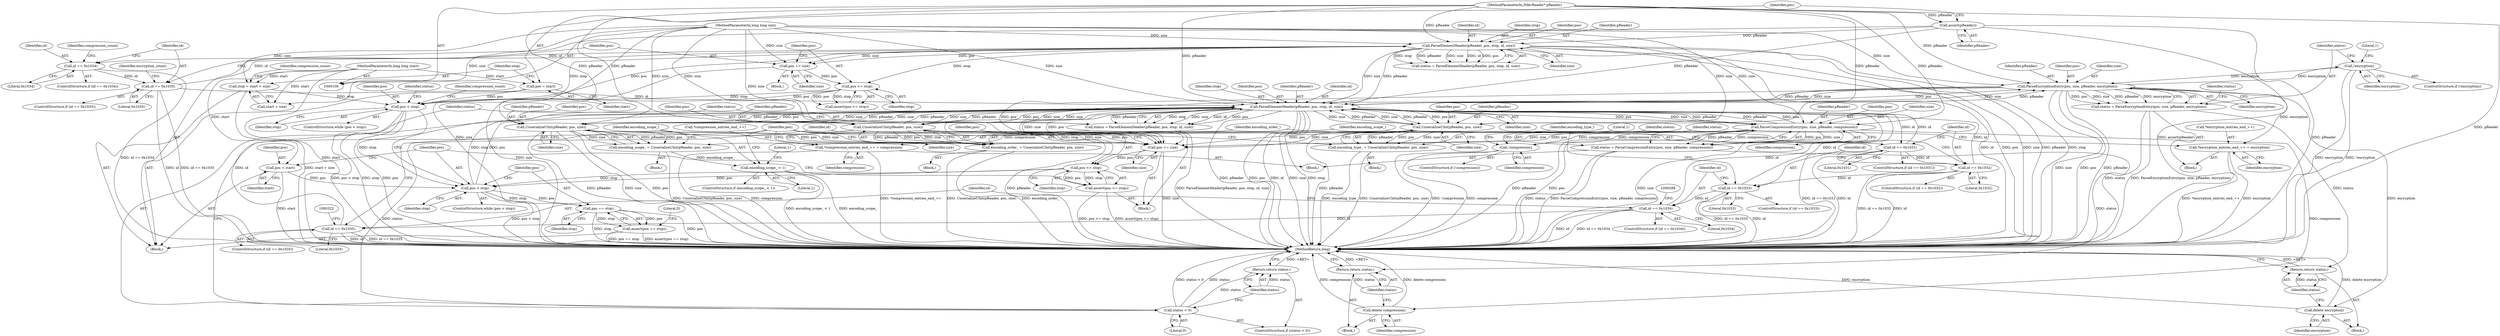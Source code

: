digraph "0_Android_04839626ed859623901ebd3a5fd483982186b59d_181@API" {
"1000325" [label="(Call,!encryption)"];
"1000332" [label="(Call,ParseEncryptionEntry(pos, size, pReader, encryption))"];
"1000227" [label="(Call,ParseElementHeader(pReader, pos, stop, id, size))"];
"1000258" [label="(Call,UnserializeUInt(pReader, pos, size))"];
"1000109" [label="(MethodParameterIn,IMkvReader* pReader)"];
"1000108" [label="(MethodParameterIn,long long size)"];
"1000141" [label="(Call,ParseElementHeader(pReader, pos, stop, id, size))"];
"1000111" [label="(Call,assert(pReader))"];
"1000132" [label="(Call,pos < stop)"];
"1000114" [label="(Call,pos = start)"];
"1000107" [label="(MethodParameterIn,long long start)"];
"1000169" [label="(Call,pos <= stop)"];
"1000165" [label="(Call,pos += size)"];
"1000118" [label="(Call,stop = start + size)"];
"1000160" [label="(Call,id == 0x1035)"];
"1000154" [label="(Call,id == 0x1034)"];
"1000298" [label="(Call,ParseCompressionEntry(pos, size, pReader, compression))"];
"1000291" [label="(Call,!compression)"];
"1000277" [label="(Call,UnserializeUInt(pReader, pos, size))"];
"1000246" [label="(Call,UnserializeUInt(pReader, pos, size))"];
"1000218" [label="(Call,pos < stop)"];
"1000214" [label="(Call,pos = start)"];
"1000353" [label="(Call,pos <= stop)"];
"1000349" [label="(Call,pos += size)"];
"1000283" [label="(Call,id == 0x1034)"];
"1000271" [label="(Call,id == 0x1033)"];
"1000252" [label="(Call,id == 0x1032)"];
"1000240" [label="(Call,id == 0x1031)"];
"1000317" [label="(Call,id == 0x1035)"];
"1000325" [label="(Call,!encryption)"];
"1000225" [label="(Call,status = ParseElementHeader(pReader, pos, stop, id, size))"];
"1000234" [label="(Call,status < 0)"];
"1000237" [label="(Return,return status;)"];
"1000244" [label="(Call,encoding_order_ = UnserializeUInt(pReader, pos, size))"];
"1000357" [label="(Call,pos == stop)"];
"1000356" [label="(Call,assert(pos == stop))"];
"1000352" [label="(Call,assert(pos <= stop))"];
"1000256" [label="(Call,encoding_scope_ = UnserializeUInt(pReader, pos, size))"];
"1000263" [label="(Call,encoding_scope_ < 1)"];
"1000275" [label="(Call,encoding_type_ = UnserializeUInt(pReader, pos, size))"];
"1000296" [label="(Call,status = ParseCompressionEntry(pos, size, pReader, compression))"];
"1000308" [label="(Return,return status;)"];
"1000306" [label="(Call,delete compression)"];
"1000310" [label="(Call,*compression_entries_end_++ = compression)"];
"1000330" [label="(Call,status = ParseEncryptionEntry(pos, size, pReader, encryption))"];
"1000342" [label="(Return,return status;)"];
"1000340" [label="(Call,delete encryption)"];
"1000344" [label="(Call,*encryption_entries_end_++ = encryption)"];
"1000292" [label="(Identifier,compression)"];
"1000242" [label="(Literal,0x1031)"];
"1000326" [label="(Identifier,encryption)"];
"1000243" [label="(Block,)"];
"1000349" [label="(Call,pos += size)"];
"1000220" [label="(Identifier,stop)"];
"1000258" [label="(Call,UnserializeUInt(pReader, pos, size))"];
"1000311" [label="(Call,*compression_entries_end_++)"];
"1000362" [label="(MethodReturn,long)"];
"1000314" [label="(Identifier,compression)"];
"1000257" [label="(Identifier,encoding_scope_)"];
"1000232" [label="(Identifier,size)"];
"1000273" [label="(Literal,0x1033)"];
"1000270" [label="(ControlStructure,if (id == 0x1033))"];
"1000301" [label="(Identifier,pReader)"];
"1000277" [label="(Call,UnserializeUInt(pReader, pos, size))"];
"1000141" [label="(Call,ParseElementHeader(pReader, pos, stop, id, size))"];
"1000219" [label="(Identifier,pos)"];
"1000156" [label="(Literal,0x1034)"];
"1000271" [label="(Call,id == 0x1033)"];
"1000118" [label="(Call,stop = start + size)"];
"1000290" [label="(ControlStructure,if (!compression))"];
"1000146" [label="(Identifier,size)"];
"1000217" [label="(ControlStructure,while (pos < stop))"];
"1000240" [label="(Call,id == 0x1031)"];
"1000344" [label="(Call,*encryption_entries_end_++ = encryption)"];
"1000162" [label="(Literal,0x1035)"];
"1000265" [label="(Literal,1)"];
"1000304" [label="(Identifier,status)"];
"1000228" [label="(Identifier,pReader)"];
"1000275" [label="(Call,encoding_type_ = UnserializeUInt(pReader, pos, size))"];
"1000233" [label="(ControlStructure,if (status < 0))"];
"1000116" [label="(Identifier,start)"];
"1000241" [label="(Identifier,id)"];
"1000154" [label="(Call,id == 0x1034)"];
"1000115" [label="(Identifier,pos)"];
"1000306" [label="(Call,delete compression)"];
"1000170" [label="(Identifier,pos)"];
"1000132" [label="(Call,pos < stop)"];
"1000114" [label="(Call,pos = start)"];
"1000145" [label="(Identifier,id)"];
"1000234" [label="(Call,status < 0)"];
"1000356" [label="(Call,assert(pos == stop))"];
"1000352" [label="(Call,assert(pos <= stop))"];
"1000236" [label="(Literal,0)"];
"1000227" [label="(Call,ParseElementHeader(pReader, pos, stop, id, size))"];
"1000144" [label="(Identifier,stop)"];
"1000325" [label="(Call,!encryption)"];
"1000319" [label="(Literal,0x1035)"];
"1000247" [label="(Identifier,pReader)"];
"1000334" [label="(Identifier,size)"];
"1000335" [label="(Identifier,pReader)"];
"1000252" [label="(Call,id == 0x1032)"];
"1000331" [label="(Identifier,status)"];
"1000256" [label="(Call,encoding_scope_ = UnserializeUInt(pReader, pos, size))"];
"1000143" [label="(Identifier,pos)"];
"1000167" [label="(Identifier,size)"];
"1000291" [label="(Call,!compression)"];
"1000297" [label="(Identifier,status)"];
"1000215" [label="(Identifier,pos)"];
"1000248" [label="(Identifier,pos)"];
"1000109" [label="(MethodParameterIn,IMkvReader* pReader)"];
"1000171" [label="(Identifier,stop)"];
"1000251" [label="(ControlStructure,if (id == 0x1032))"];
"1000340" [label="(Call,delete encryption)"];
"1000120" [label="(Call,start + size)"];
"1000161" [label="(Identifier,id)"];
"1000142" [label="(Identifier,pReader)"];
"1000164" [label="(Identifier,encryption_count)"];
"1000119" [label="(Identifier,stop)"];
"1000309" [label="(Identifier,status)"];
"1000160" [label="(Call,id == 0x1035)"];
"1000169" [label="(Call,pos <= stop)"];
"1000216" [label="(Identifier,start)"];
"1000308" [label="(Return,return status;)"];
"1000264" [label="(Identifier,encoding_scope_)"];
"1000245" [label="(Identifier,encoding_order_)"];
"1000341" [label="(Identifier,encryption)"];
"1000168" [label="(Call,assert(pos <= stop))"];
"1000244" [label="(Call,encoding_order_ = UnserializeUInt(pReader, pos, size))"];
"1000272" [label="(Identifier,id)"];
"1000226" [label="(Identifier,status)"];
"1000263" [label="(Call,encoding_scope_ < 1)"];
"1000343" [label="(Identifier,status)"];
"1000260" [label="(Identifier,pos)"];
"1000231" [label="(Identifier,id)"];
"1000361" [label="(Literal,0)"];
"1000310" [label="(Call,*compression_entries_end_++ = compression)"];
"1000351" [label="(Identifier,size)"];
"1000318" [label="(Identifier,id)"];
"1000296" [label="(Call,status = ParseCompressionEntry(pos, size, pReader, compression))"];
"1000285" [label="(Literal,0x1034)"];
"1000279" [label="(Identifier,pos)"];
"1000348" [label="(Identifier,encryption)"];
"1000175" [label="(Identifier,compression_count)"];
"1000330" [label="(Call,status = ParseEncryptionEntry(pos, size, pReader, encryption))"];
"1000345" [label="(Call,*encryption_entries_end_++)"];
"1000249" [label="(Identifier,size)"];
"1000155" [label="(Identifier,id)"];
"1000111" [label="(Call,assert(pReader))"];
"1000110" [label="(Block,)"];
"1000305" [label="(Block,)"];
"1000359" [label="(Identifier,stop)"];
"1000108" [label="(MethodParameterIn,long long size)"];
"1000354" [label="(Identifier,pos)"];
"1000230" [label="(Identifier,stop)"];
"1000299" [label="(Identifier,pos)"];
"1000320" [label="(Block,)"];
"1000153" [label="(ControlStructure,if (id == 0x1034))"];
"1000133" [label="(Identifier,pos)"];
"1000300" [label="(Identifier,size)"];
"1000131" [label="(ControlStructure,while (pos < stop))"];
"1000107" [label="(MethodParameterIn,long long start)"];
"1000282" [label="(ControlStructure,if (id == 0x1034))"];
"1000329" [label="(Literal,1)"];
"1000253" [label="(Identifier,id)"];
"1000338" [label="(Identifier,status)"];
"1000268" [label="(Literal,1)"];
"1000358" [label="(Identifier,pos)"];
"1000283" [label="(Call,id == 0x1034)"];
"1000134" [label="(Identifier,stop)"];
"1000280" [label="(Identifier,size)"];
"1000274" [label="(Block,)"];
"1000276" [label="(Identifier,encoding_type_)"];
"1000317" [label="(Call,id == 0x1035)"];
"1000336" [label="(Identifier,encryption)"];
"1000259" [label="(Identifier,pReader)"];
"1000158" [label="(Identifier,compression_count)"];
"1000262" [label="(ControlStructure,if (encoding_scope_ < 1))"];
"1000342" [label="(Return,return status;)"];
"1000324" [label="(ControlStructure,if (!encryption))"];
"1000254" [label="(Literal,0x1032)"];
"1000278" [label="(Identifier,pReader)"];
"1000139" [label="(Call,status = ParseElementHeader(pReader, pos, stop, id, size))"];
"1000166" [label="(Identifier,pos)"];
"1000307" [label="(Identifier,compression)"];
"1000355" [label="(Identifier,stop)"];
"1000316" [label="(ControlStructure,if (id == 0x1035))"];
"1000221" [label="(Block,)"];
"1000246" [label="(Call,UnserializeUInt(pReader, pos, size))"];
"1000332" [label="(Call,ParseEncryptionEntry(pos, size, pReader, encryption))"];
"1000284" [label="(Identifier,id)"];
"1000225" [label="(Call,status = ParseElementHeader(pReader, pos, stop, id, size))"];
"1000295" [label="(Literal,1)"];
"1000140" [label="(Identifier,status)"];
"1000165" [label="(Call,pos += size)"];
"1000286" [label="(Block,)"];
"1000353" [label="(Call,pos <= stop)"];
"1000214" [label="(Call,pos = start)"];
"1000135" [label="(Block,)"];
"1000298" [label="(Call,ParseCompressionEntry(pos, size, pReader, compression))"];
"1000237" [label="(Return,return status;)"];
"1000229" [label="(Identifier,pos)"];
"1000159" [label="(ControlStructure,if (id == 0x1035))"];
"1000125" [label="(Identifier,compression_count)"];
"1000112" [label="(Identifier,pReader)"];
"1000255" [label="(Block,)"];
"1000235" [label="(Identifier,status)"];
"1000350" [label="(Identifier,pos)"];
"1000238" [label="(Identifier,status)"];
"1000261" [label="(Identifier,size)"];
"1000357" [label="(Call,pos == stop)"];
"1000333" [label="(Identifier,pos)"];
"1000218" [label="(Call,pos < stop)"];
"1000339" [label="(Block,)"];
"1000302" [label="(Identifier,compression)"];
"1000239" [label="(ControlStructure,if (id == 0x1031))"];
"1000325" -> "1000324"  [label="AST: "];
"1000325" -> "1000326"  [label="CFG: "];
"1000326" -> "1000325"  [label="AST: "];
"1000329" -> "1000325"  [label="CFG: "];
"1000331" -> "1000325"  [label="CFG: "];
"1000325" -> "1000362"  [label="DDG: encryption"];
"1000325" -> "1000362"  [label="DDG: !encryption"];
"1000332" -> "1000325"  [label="DDG: encryption"];
"1000325" -> "1000332"  [label="DDG: encryption"];
"1000332" -> "1000330"  [label="AST: "];
"1000332" -> "1000336"  [label="CFG: "];
"1000333" -> "1000332"  [label="AST: "];
"1000334" -> "1000332"  [label="AST: "];
"1000335" -> "1000332"  [label="AST: "];
"1000336" -> "1000332"  [label="AST: "];
"1000330" -> "1000332"  [label="CFG: "];
"1000332" -> "1000362"  [label="DDG: size"];
"1000332" -> "1000362"  [label="DDG: pos"];
"1000332" -> "1000362"  [label="DDG: pReader"];
"1000332" -> "1000227"  [label="DDG: pReader"];
"1000332" -> "1000227"  [label="DDG: size"];
"1000332" -> "1000330"  [label="DDG: pos"];
"1000332" -> "1000330"  [label="DDG: size"];
"1000332" -> "1000330"  [label="DDG: pReader"];
"1000332" -> "1000330"  [label="DDG: encryption"];
"1000227" -> "1000332"  [label="DDG: pos"];
"1000227" -> "1000332"  [label="DDG: size"];
"1000227" -> "1000332"  [label="DDG: pReader"];
"1000108" -> "1000332"  [label="DDG: size"];
"1000109" -> "1000332"  [label="DDG: pReader"];
"1000332" -> "1000340"  [label="DDG: encryption"];
"1000332" -> "1000344"  [label="DDG: encryption"];
"1000332" -> "1000349"  [label="DDG: size"];
"1000332" -> "1000349"  [label="DDG: pos"];
"1000227" -> "1000225"  [label="AST: "];
"1000227" -> "1000232"  [label="CFG: "];
"1000228" -> "1000227"  [label="AST: "];
"1000229" -> "1000227"  [label="AST: "];
"1000230" -> "1000227"  [label="AST: "];
"1000231" -> "1000227"  [label="AST: "];
"1000232" -> "1000227"  [label="AST: "];
"1000225" -> "1000227"  [label="CFG: "];
"1000227" -> "1000362"  [label="DDG: pReader"];
"1000227" -> "1000362"  [label="DDG: pos"];
"1000227" -> "1000362"  [label="DDG: id"];
"1000227" -> "1000362"  [label="DDG: size"];
"1000227" -> "1000362"  [label="DDG: stop"];
"1000227" -> "1000225"  [label="DDG: stop"];
"1000227" -> "1000225"  [label="DDG: size"];
"1000227" -> "1000225"  [label="DDG: id"];
"1000227" -> "1000225"  [label="DDG: pos"];
"1000227" -> "1000225"  [label="DDG: pReader"];
"1000258" -> "1000227"  [label="DDG: pReader"];
"1000258" -> "1000227"  [label="DDG: size"];
"1000141" -> "1000227"  [label="DDG: pReader"];
"1000141" -> "1000227"  [label="DDG: size"];
"1000298" -> "1000227"  [label="DDG: pReader"];
"1000298" -> "1000227"  [label="DDG: size"];
"1000277" -> "1000227"  [label="DDG: pReader"];
"1000277" -> "1000227"  [label="DDG: size"];
"1000111" -> "1000227"  [label="DDG: pReader"];
"1000246" -> "1000227"  [label="DDG: pReader"];
"1000246" -> "1000227"  [label="DDG: size"];
"1000109" -> "1000227"  [label="DDG: pReader"];
"1000218" -> "1000227"  [label="DDG: pos"];
"1000218" -> "1000227"  [label="DDG: stop"];
"1000283" -> "1000227"  [label="DDG: id"];
"1000271" -> "1000227"  [label="DDG: id"];
"1000240" -> "1000227"  [label="DDG: id"];
"1000160" -> "1000227"  [label="DDG: id"];
"1000252" -> "1000227"  [label="DDG: id"];
"1000317" -> "1000227"  [label="DDG: id"];
"1000108" -> "1000227"  [label="DDG: size"];
"1000227" -> "1000240"  [label="DDG: id"];
"1000227" -> "1000246"  [label="DDG: pReader"];
"1000227" -> "1000246"  [label="DDG: pos"];
"1000227" -> "1000246"  [label="DDG: size"];
"1000227" -> "1000258"  [label="DDG: pReader"];
"1000227" -> "1000258"  [label="DDG: pos"];
"1000227" -> "1000258"  [label="DDG: size"];
"1000227" -> "1000277"  [label="DDG: pReader"];
"1000227" -> "1000277"  [label="DDG: pos"];
"1000227" -> "1000277"  [label="DDG: size"];
"1000227" -> "1000298"  [label="DDG: pos"];
"1000227" -> "1000298"  [label="DDG: size"];
"1000227" -> "1000298"  [label="DDG: pReader"];
"1000227" -> "1000349"  [label="DDG: size"];
"1000227" -> "1000349"  [label="DDG: pos"];
"1000227" -> "1000353"  [label="DDG: stop"];
"1000258" -> "1000256"  [label="AST: "];
"1000258" -> "1000261"  [label="CFG: "];
"1000259" -> "1000258"  [label="AST: "];
"1000260" -> "1000258"  [label="AST: "];
"1000261" -> "1000258"  [label="AST: "];
"1000256" -> "1000258"  [label="CFG: "];
"1000258" -> "1000362"  [label="DDG: pReader"];
"1000258" -> "1000362"  [label="DDG: pos"];
"1000258" -> "1000362"  [label="DDG: size"];
"1000258" -> "1000256"  [label="DDG: pReader"];
"1000258" -> "1000256"  [label="DDG: pos"];
"1000258" -> "1000256"  [label="DDG: size"];
"1000109" -> "1000258"  [label="DDG: pReader"];
"1000108" -> "1000258"  [label="DDG: size"];
"1000258" -> "1000349"  [label="DDG: size"];
"1000258" -> "1000349"  [label="DDG: pos"];
"1000109" -> "1000106"  [label="AST: "];
"1000109" -> "1000362"  [label="DDG: pReader"];
"1000109" -> "1000111"  [label="DDG: pReader"];
"1000109" -> "1000141"  [label="DDG: pReader"];
"1000109" -> "1000246"  [label="DDG: pReader"];
"1000109" -> "1000277"  [label="DDG: pReader"];
"1000109" -> "1000298"  [label="DDG: pReader"];
"1000108" -> "1000106"  [label="AST: "];
"1000108" -> "1000362"  [label="DDG: size"];
"1000108" -> "1000118"  [label="DDG: size"];
"1000108" -> "1000120"  [label="DDG: size"];
"1000108" -> "1000141"  [label="DDG: size"];
"1000108" -> "1000165"  [label="DDG: size"];
"1000108" -> "1000246"  [label="DDG: size"];
"1000108" -> "1000277"  [label="DDG: size"];
"1000108" -> "1000298"  [label="DDG: size"];
"1000108" -> "1000349"  [label="DDG: size"];
"1000141" -> "1000139"  [label="AST: "];
"1000141" -> "1000146"  [label="CFG: "];
"1000142" -> "1000141"  [label="AST: "];
"1000143" -> "1000141"  [label="AST: "];
"1000144" -> "1000141"  [label="AST: "];
"1000145" -> "1000141"  [label="AST: "];
"1000146" -> "1000141"  [label="AST: "];
"1000139" -> "1000141"  [label="CFG: "];
"1000141" -> "1000362"  [label="DDG: pReader"];
"1000141" -> "1000362"  [label="DDG: stop"];
"1000141" -> "1000362"  [label="DDG: id"];
"1000141" -> "1000362"  [label="DDG: pos"];
"1000141" -> "1000362"  [label="DDG: size"];
"1000141" -> "1000139"  [label="DDG: stop"];
"1000141" -> "1000139"  [label="DDG: pReader"];
"1000141" -> "1000139"  [label="DDG: size"];
"1000141" -> "1000139"  [label="DDG: id"];
"1000141" -> "1000139"  [label="DDG: pos"];
"1000111" -> "1000141"  [label="DDG: pReader"];
"1000132" -> "1000141"  [label="DDG: pos"];
"1000132" -> "1000141"  [label="DDG: stop"];
"1000160" -> "1000141"  [label="DDG: id"];
"1000141" -> "1000154"  [label="DDG: id"];
"1000141" -> "1000165"  [label="DDG: size"];
"1000141" -> "1000165"  [label="DDG: pos"];
"1000141" -> "1000169"  [label="DDG: stop"];
"1000111" -> "1000110"  [label="AST: "];
"1000111" -> "1000112"  [label="CFG: "];
"1000112" -> "1000111"  [label="AST: "];
"1000115" -> "1000111"  [label="CFG: "];
"1000111" -> "1000362"  [label="DDG: pReader"];
"1000111" -> "1000362"  [label="DDG: assert(pReader)"];
"1000132" -> "1000131"  [label="AST: "];
"1000132" -> "1000134"  [label="CFG: "];
"1000133" -> "1000132"  [label="AST: "];
"1000134" -> "1000132"  [label="AST: "];
"1000140" -> "1000132"  [label="CFG: "];
"1000175" -> "1000132"  [label="CFG: "];
"1000132" -> "1000362"  [label="DDG: pos < stop"];
"1000132" -> "1000362"  [label="DDG: stop"];
"1000132" -> "1000362"  [label="DDG: pos"];
"1000114" -> "1000132"  [label="DDG: pos"];
"1000169" -> "1000132"  [label="DDG: pos"];
"1000169" -> "1000132"  [label="DDG: stop"];
"1000118" -> "1000132"  [label="DDG: stop"];
"1000132" -> "1000218"  [label="DDG: stop"];
"1000114" -> "1000110"  [label="AST: "];
"1000114" -> "1000116"  [label="CFG: "];
"1000115" -> "1000114"  [label="AST: "];
"1000116" -> "1000114"  [label="AST: "];
"1000119" -> "1000114"  [label="CFG: "];
"1000107" -> "1000114"  [label="DDG: start"];
"1000107" -> "1000106"  [label="AST: "];
"1000107" -> "1000362"  [label="DDG: start"];
"1000107" -> "1000118"  [label="DDG: start"];
"1000107" -> "1000120"  [label="DDG: start"];
"1000107" -> "1000214"  [label="DDG: start"];
"1000169" -> "1000168"  [label="AST: "];
"1000169" -> "1000171"  [label="CFG: "];
"1000170" -> "1000169"  [label="AST: "];
"1000171" -> "1000169"  [label="AST: "];
"1000168" -> "1000169"  [label="CFG: "];
"1000169" -> "1000168"  [label="DDG: pos"];
"1000169" -> "1000168"  [label="DDG: stop"];
"1000165" -> "1000169"  [label="DDG: pos"];
"1000165" -> "1000135"  [label="AST: "];
"1000165" -> "1000167"  [label="CFG: "];
"1000166" -> "1000165"  [label="AST: "];
"1000167" -> "1000165"  [label="AST: "];
"1000170" -> "1000165"  [label="CFG: "];
"1000165" -> "1000362"  [label="DDG: size"];
"1000118" -> "1000110"  [label="AST: "];
"1000118" -> "1000120"  [label="CFG: "];
"1000119" -> "1000118"  [label="AST: "];
"1000120" -> "1000118"  [label="AST: "];
"1000125" -> "1000118"  [label="CFG: "];
"1000118" -> "1000362"  [label="DDG: start + size"];
"1000160" -> "1000159"  [label="AST: "];
"1000160" -> "1000162"  [label="CFG: "];
"1000161" -> "1000160"  [label="AST: "];
"1000162" -> "1000160"  [label="AST: "];
"1000164" -> "1000160"  [label="CFG: "];
"1000166" -> "1000160"  [label="CFG: "];
"1000160" -> "1000362"  [label="DDG: id == 0x1035"];
"1000160" -> "1000362"  [label="DDG: id"];
"1000154" -> "1000160"  [label="DDG: id"];
"1000154" -> "1000153"  [label="AST: "];
"1000154" -> "1000156"  [label="CFG: "];
"1000155" -> "1000154"  [label="AST: "];
"1000156" -> "1000154"  [label="AST: "];
"1000158" -> "1000154"  [label="CFG: "];
"1000161" -> "1000154"  [label="CFG: "];
"1000154" -> "1000362"  [label="DDG: id == 0x1034"];
"1000298" -> "1000296"  [label="AST: "];
"1000298" -> "1000302"  [label="CFG: "];
"1000299" -> "1000298"  [label="AST: "];
"1000300" -> "1000298"  [label="AST: "];
"1000301" -> "1000298"  [label="AST: "];
"1000302" -> "1000298"  [label="AST: "];
"1000296" -> "1000298"  [label="CFG: "];
"1000298" -> "1000362"  [label="DDG: pos"];
"1000298" -> "1000362"  [label="DDG: pReader"];
"1000298" -> "1000362"  [label="DDG: size"];
"1000298" -> "1000291"  [label="DDG: compression"];
"1000298" -> "1000296"  [label="DDG: pos"];
"1000298" -> "1000296"  [label="DDG: size"];
"1000298" -> "1000296"  [label="DDG: pReader"];
"1000298" -> "1000296"  [label="DDG: compression"];
"1000291" -> "1000298"  [label="DDG: compression"];
"1000298" -> "1000306"  [label="DDG: compression"];
"1000298" -> "1000310"  [label="DDG: compression"];
"1000298" -> "1000349"  [label="DDG: size"];
"1000298" -> "1000349"  [label="DDG: pos"];
"1000291" -> "1000290"  [label="AST: "];
"1000291" -> "1000292"  [label="CFG: "];
"1000292" -> "1000291"  [label="AST: "];
"1000295" -> "1000291"  [label="CFG: "];
"1000297" -> "1000291"  [label="CFG: "];
"1000291" -> "1000362"  [label="DDG: !compression"];
"1000291" -> "1000362"  [label="DDG: compression"];
"1000277" -> "1000275"  [label="AST: "];
"1000277" -> "1000280"  [label="CFG: "];
"1000278" -> "1000277"  [label="AST: "];
"1000279" -> "1000277"  [label="AST: "];
"1000280" -> "1000277"  [label="AST: "];
"1000275" -> "1000277"  [label="CFG: "];
"1000277" -> "1000362"  [label="DDG: pReader"];
"1000277" -> "1000275"  [label="DDG: pReader"];
"1000277" -> "1000275"  [label="DDG: pos"];
"1000277" -> "1000275"  [label="DDG: size"];
"1000277" -> "1000349"  [label="DDG: size"];
"1000277" -> "1000349"  [label="DDG: pos"];
"1000246" -> "1000244"  [label="AST: "];
"1000246" -> "1000249"  [label="CFG: "];
"1000247" -> "1000246"  [label="AST: "];
"1000248" -> "1000246"  [label="AST: "];
"1000249" -> "1000246"  [label="AST: "];
"1000244" -> "1000246"  [label="CFG: "];
"1000246" -> "1000362"  [label="DDG: pReader"];
"1000246" -> "1000244"  [label="DDG: pReader"];
"1000246" -> "1000244"  [label="DDG: pos"];
"1000246" -> "1000244"  [label="DDG: size"];
"1000246" -> "1000349"  [label="DDG: size"];
"1000246" -> "1000349"  [label="DDG: pos"];
"1000218" -> "1000217"  [label="AST: "];
"1000218" -> "1000220"  [label="CFG: "];
"1000219" -> "1000218"  [label="AST: "];
"1000220" -> "1000218"  [label="AST: "];
"1000226" -> "1000218"  [label="CFG: "];
"1000358" -> "1000218"  [label="CFG: "];
"1000218" -> "1000362"  [label="DDG: pos < stop"];
"1000214" -> "1000218"  [label="DDG: pos"];
"1000353" -> "1000218"  [label="DDG: pos"];
"1000353" -> "1000218"  [label="DDG: stop"];
"1000218" -> "1000357"  [label="DDG: pos"];
"1000218" -> "1000357"  [label="DDG: stop"];
"1000214" -> "1000110"  [label="AST: "];
"1000214" -> "1000216"  [label="CFG: "];
"1000215" -> "1000214"  [label="AST: "];
"1000216" -> "1000214"  [label="AST: "];
"1000219" -> "1000214"  [label="CFG: "];
"1000214" -> "1000362"  [label="DDG: start"];
"1000353" -> "1000352"  [label="AST: "];
"1000353" -> "1000355"  [label="CFG: "];
"1000354" -> "1000353"  [label="AST: "];
"1000355" -> "1000353"  [label="AST: "];
"1000352" -> "1000353"  [label="CFG: "];
"1000353" -> "1000352"  [label="DDG: pos"];
"1000353" -> "1000352"  [label="DDG: stop"];
"1000349" -> "1000353"  [label="DDG: pos"];
"1000349" -> "1000221"  [label="AST: "];
"1000349" -> "1000351"  [label="CFG: "];
"1000350" -> "1000349"  [label="AST: "];
"1000351" -> "1000349"  [label="AST: "];
"1000354" -> "1000349"  [label="CFG: "];
"1000349" -> "1000362"  [label="DDG: size"];
"1000283" -> "1000282"  [label="AST: "];
"1000283" -> "1000285"  [label="CFG: "];
"1000284" -> "1000283"  [label="AST: "];
"1000285" -> "1000283"  [label="AST: "];
"1000288" -> "1000283"  [label="CFG: "];
"1000318" -> "1000283"  [label="CFG: "];
"1000283" -> "1000362"  [label="DDG: id"];
"1000283" -> "1000362"  [label="DDG: id == 0x1034"];
"1000271" -> "1000283"  [label="DDG: id"];
"1000283" -> "1000317"  [label="DDG: id"];
"1000271" -> "1000270"  [label="AST: "];
"1000271" -> "1000273"  [label="CFG: "];
"1000272" -> "1000271"  [label="AST: "];
"1000273" -> "1000271"  [label="AST: "];
"1000276" -> "1000271"  [label="CFG: "];
"1000284" -> "1000271"  [label="CFG: "];
"1000271" -> "1000362"  [label="DDG: id"];
"1000271" -> "1000362"  [label="DDG: id == 0x1033"];
"1000252" -> "1000271"  [label="DDG: id"];
"1000252" -> "1000251"  [label="AST: "];
"1000252" -> "1000254"  [label="CFG: "];
"1000253" -> "1000252"  [label="AST: "];
"1000254" -> "1000252"  [label="AST: "];
"1000257" -> "1000252"  [label="CFG: "];
"1000272" -> "1000252"  [label="CFG: "];
"1000252" -> "1000362"  [label="DDG: id"];
"1000252" -> "1000362"  [label="DDG: id == 0x1032"];
"1000240" -> "1000252"  [label="DDG: id"];
"1000240" -> "1000239"  [label="AST: "];
"1000240" -> "1000242"  [label="CFG: "];
"1000241" -> "1000240"  [label="AST: "];
"1000242" -> "1000240"  [label="AST: "];
"1000245" -> "1000240"  [label="CFG: "];
"1000253" -> "1000240"  [label="CFG: "];
"1000240" -> "1000362"  [label="DDG: id == 0x1031"];
"1000240" -> "1000362"  [label="DDG: id"];
"1000317" -> "1000316"  [label="AST: "];
"1000317" -> "1000319"  [label="CFG: "];
"1000318" -> "1000317"  [label="AST: "];
"1000319" -> "1000317"  [label="AST: "];
"1000322" -> "1000317"  [label="CFG: "];
"1000350" -> "1000317"  [label="CFG: "];
"1000317" -> "1000362"  [label="DDG: id"];
"1000317" -> "1000362"  [label="DDG: id == 0x1035"];
"1000225" -> "1000221"  [label="AST: "];
"1000226" -> "1000225"  [label="AST: "];
"1000235" -> "1000225"  [label="CFG: "];
"1000225" -> "1000362"  [label="DDG: ParseElementHeader(pReader, pos, stop, id, size)"];
"1000225" -> "1000234"  [label="DDG: status"];
"1000234" -> "1000233"  [label="AST: "];
"1000234" -> "1000236"  [label="CFG: "];
"1000235" -> "1000234"  [label="AST: "];
"1000236" -> "1000234"  [label="AST: "];
"1000238" -> "1000234"  [label="CFG: "];
"1000241" -> "1000234"  [label="CFG: "];
"1000234" -> "1000362"  [label="DDG: status"];
"1000234" -> "1000362"  [label="DDG: status < 0"];
"1000234" -> "1000237"  [label="DDG: status"];
"1000237" -> "1000233"  [label="AST: "];
"1000237" -> "1000238"  [label="CFG: "];
"1000238" -> "1000237"  [label="AST: "];
"1000362" -> "1000237"  [label="CFG: "];
"1000237" -> "1000362"  [label="DDG: <RET>"];
"1000238" -> "1000237"  [label="DDG: status"];
"1000244" -> "1000243"  [label="AST: "];
"1000245" -> "1000244"  [label="AST: "];
"1000350" -> "1000244"  [label="CFG: "];
"1000244" -> "1000362"  [label="DDG: encoding_order_"];
"1000244" -> "1000362"  [label="DDG: UnserializeUInt(pReader, pos, size)"];
"1000357" -> "1000356"  [label="AST: "];
"1000357" -> "1000359"  [label="CFG: "];
"1000358" -> "1000357"  [label="AST: "];
"1000359" -> "1000357"  [label="AST: "];
"1000356" -> "1000357"  [label="CFG: "];
"1000357" -> "1000362"  [label="DDG: pos"];
"1000357" -> "1000362"  [label="DDG: stop"];
"1000357" -> "1000356"  [label="DDG: pos"];
"1000357" -> "1000356"  [label="DDG: stop"];
"1000356" -> "1000110"  [label="AST: "];
"1000361" -> "1000356"  [label="CFG: "];
"1000356" -> "1000362"  [label="DDG: pos == stop"];
"1000356" -> "1000362"  [label="DDG: assert(pos == stop)"];
"1000352" -> "1000221"  [label="AST: "];
"1000219" -> "1000352"  [label="CFG: "];
"1000352" -> "1000362"  [label="DDG: pos <= stop"];
"1000352" -> "1000362"  [label="DDG: assert(pos <= stop)"];
"1000256" -> "1000255"  [label="AST: "];
"1000257" -> "1000256"  [label="AST: "];
"1000264" -> "1000256"  [label="CFG: "];
"1000256" -> "1000362"  [label="DDG: UnserializeUInt(pReader, pos, size)"];
"1000256" -> "1000263"  [label="DDG: encoding_scope_"];
"1000263" -> "1000262"  [label="AST: "];
"1000263" -> "1000265"  [label="CFG: "];
"1000264" -> "1000263"  [label="AST: "];
"1000265" -> "1000263"  [label="AST: "];
"1000268" -> "1000263"  [label="CFG: "];
"1000350" -> "1000263"  [label="CFG: "];
"1000263" -> "1000362"  [label="DDG: encoding_scope_ < 1"];
"1000263" -> "1000362"  [label="DDG: encoding_scope_"];
"1000275" -> "1000274"  [label="AST: "];
"1000276" -> "1000275"  [label="AST: "];
"1000350" -> "1000275"  [label="CFG: "];
"1000275" -> "1000362"  [label="DDG: encoding_type_"];
"1000275" -> "1000362"  [label="DDG: UnserializeUInt(pReader, pos, size)"];
"1000296" -> "1000286"  [label="AST: "];
"1000297" -> "1000296"  [label="AST: "];
"1000304" -> "1000296"  [label="CFG: "];
"1000296" -> "1000362"  [label="DDG: ParseCompressionEntry(pos, size, pReader, compression)"];
"1000296" -> "1000362"  [label="DDG: status"];
"1000296" -> "1000308"  [label="DDG: status"];
"1000308" -> "1000305"  [label="AST: "];
"1000308" -> "1000309"  [label="CFG: "];
"1000309" -> "1000308"  [label="AST: "];
"1000362" -> "1000308"  [label="CFG: "];
"1000308" -> "1000362"  [label="DDG: <RET>"];
"1000309" -> "1000308"  [label="DDG: status"];
"1000306" -> "1000305"  [label="AST: "];
"1000306" -> "1000307"  [label="CFG: "];
"1000307" -> "1000306"  [label="AST: "];
"1000309" -> "1000306"  [label="CFG: "];
"1000306" -> "1000362"  [label="DDG: compression"];
"1000306" -> "1000362"  [label="DDG: delete compression"];
"1000310" -> "1000286"  [label="AST: "];
"1000310" -> "1000314"  [label="CFG: "];
"1000311" -> "1000310"  [label="AST: "];
"1000314" -> "1000310"  [label="AST: "];
"1000350" -> "1000310"  [label="CFG: "];
"1000310" -> "1000362"  [label="DDG: *compression_entries_end_++"];
"1000310" -> "1000362"  [label="DDG: compression"];
"1000330" -> "1000320"  [label="AST: "];
"1000331" -> "1000330"  [label="AST: "];
"1000338" -> "1000330"  [label="CFG: "];
"1000330" -> "1000362"  [label="DDG: status"];
"1000330" -> "1000362"  [label="DDG: ParseEncryptionEntry(pos, size, pReader, encryption)"];
"1000330" -> "1000342"  [label="DDG: status"];
"1000342" -> "1000339"  [label="AST: "];
"1000342" -> "1000343"  [label="CFG: "];
"1000343" -> "1000342"  [label="AST: "];
"1000362" -> "1000342"  [label="CFG: "];
"1000342" -> "1000362"  [label="DDG: <RET>"];
"1000343" -> "1000342"  [label="DDG: status"];
"1000340" -> "1000339"  [label="AST: "];
"1000340" -> "1000341"  [label="CFG: "];
"1000341" -> "1000340"  [label="AST: "];
"1000343" -> "1000340"  [label="CFG: "];
"1000340" -> "1000362"  [label="DDG: delete encryption"];
"1000340" -> "1000362"  [label="DDG: encryption"];
"1000344" -> "1000320"  [label="AST: "];
"1000344" -> "1000348"  [label="CFG: "];
"1000345" -> "1000344"  [label="AST: "];
"1000348" -> "1000344"  [label="AST: "];
"1000350" -> "1000344"  [label="CFG: "];
"1000344" -> "1000362"  [label="DDG: encryption"];
"1000344" -> "1000362"  [label="DDG: *encryption_entries_end_++"];
}
